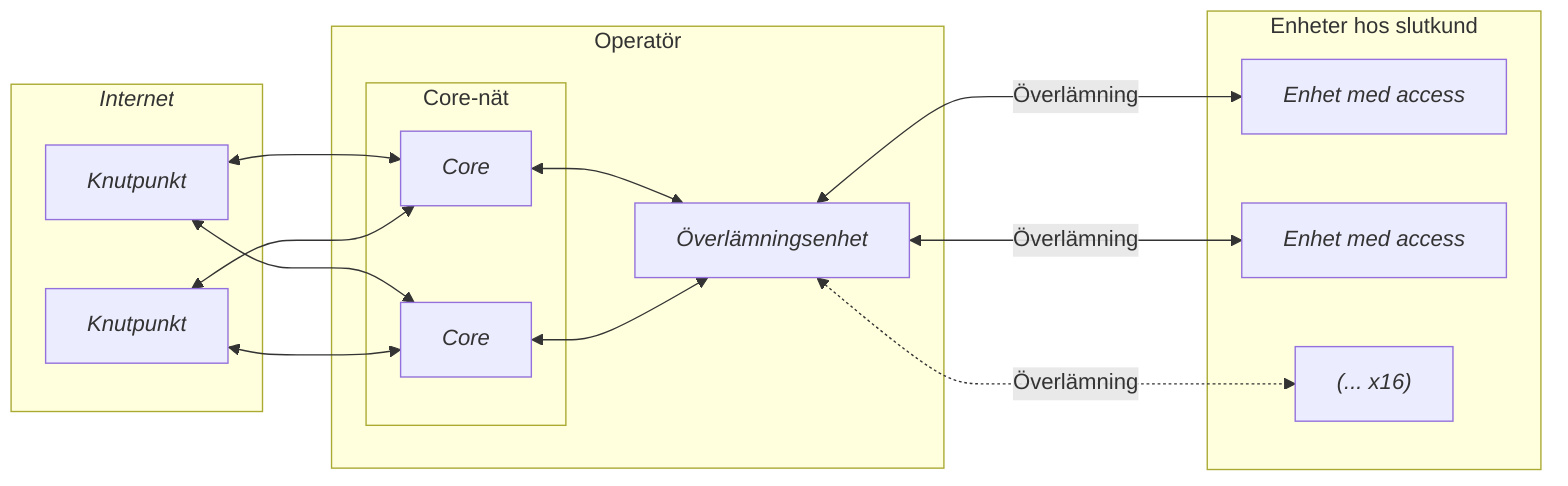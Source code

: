 flowchart LR
    subgraph I["`_Internet_`"]
        IX1["`_Knutpunkt_`"]
        IX2["`_Knutpunkt_`"]
    end
    subgraph OP ["`Operatör`"]
        subgraph CS ["`Core-nät`"]
            C1["`_Core_`"]
            C2["`_Core_`"]
        end
        O["`_Överlämningsenhet_`"]
    end
    subgraph SK ["`Enheter hos slutkund`"]
        direction TB
        D1["`_Enhet med access_`"]
        D2["`_Enhet med access_`"]
        D16["`_(... x16)_`"]
    end 

    IX1 & IX2 <-->C1 & C2
    C1 & C2 <-->O
    O<-->|Överlämning|D1
    O<-->|Överlämning|D2
    O<-..->|Överlämning|D16